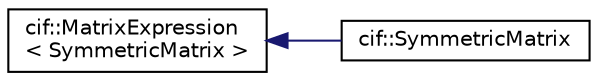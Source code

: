 digraph "Graphical Class Hierarchy"
{
  edge [fontname="Helvetica",fontsize="10",labelfontname="Helvetica",labelfontsize="10"];
  node [fontname="Helvetica",fontsize="10",shape=record];
  rankdir="LR";
  Node0 [label="cif::MatrixExpression\l\< SymmetricMatrix \>",height=0.2,width=0.4,color="black", fillcolor="white", style="filled",URL="$classcif_1_1MatrixExpression.html"];
  Node0 -> Node1 [dir="back",color="midnightblue",fontsize="10",style="solid",fontname="Helvetica"];
  Node1 [label="cif::SymmetricMatrix",height=0.2,width=0.4,color="black", fillcolor="white", style="filled",URL="$classcif_1_1SymmetricMatrix.html"];
}
